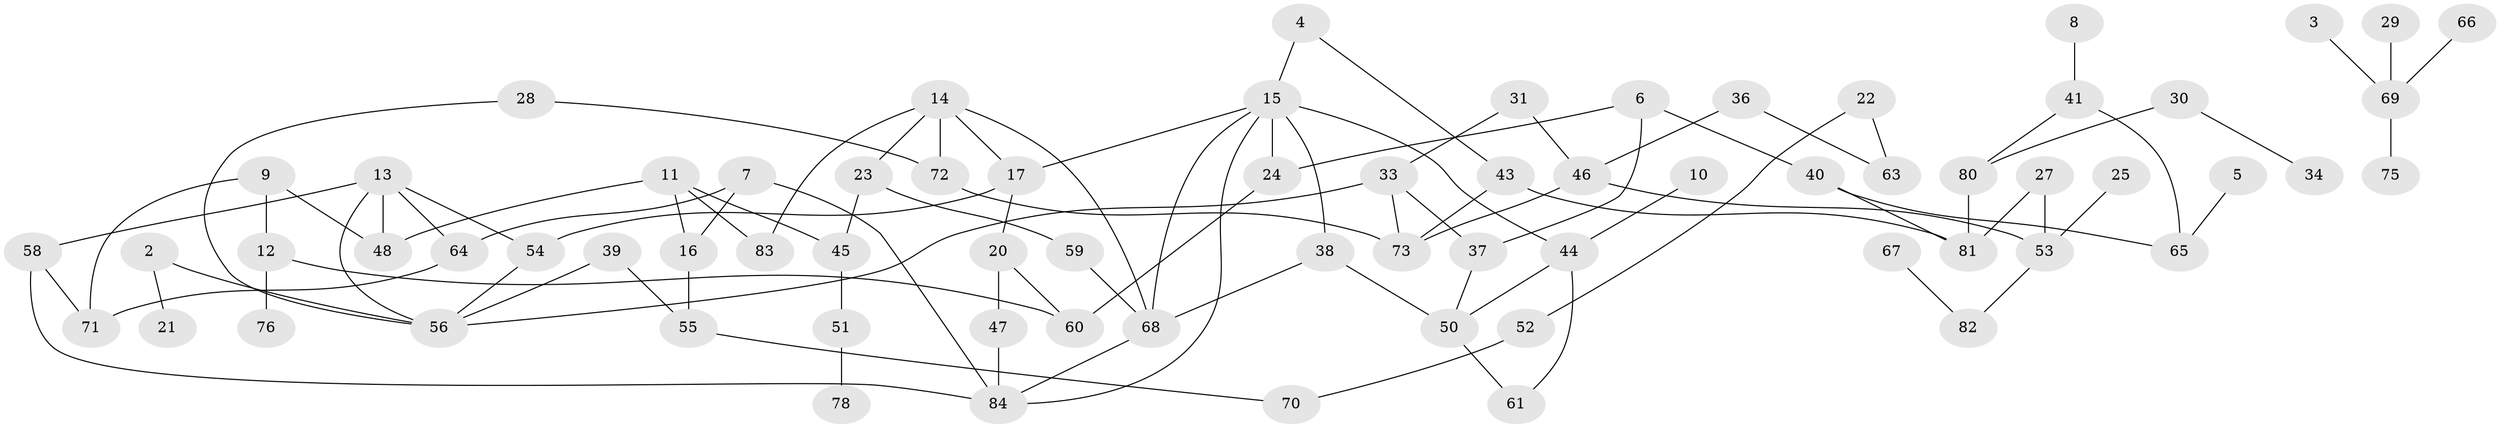 // original degree distribution, {1: 0.2689075630252101, 3: 0.226890756302521, 0: 0.10084033613445378, 2: 0.20168067226890757, 6: 0.01680672268907563, 4: 0.15966386554621848, 5: 0.025210084033613446}
// Generated by graph-tools (version 1.1) at 2025/35/03/04/25 23:35:46]
// undirected, 71 vertices, 97 edges
graph export_dot {
  node [color=gray90,style=filled];
  2;
  3;
  4;
  5;
  6;
  7;
  8;
  9;
  10;
  11;
  12;
  13;
  14;
  15;
  16;
  17;
  20;
  21;
  22;
  23;
  24;
  25;
  27;
  28;
  29;
  30;
  31;
  33;
  34;
  36;
  37;
  38;
  39;
  40;
  41;
  43;
  44;
  45;
  46;
  47;
  48;
  50;
  51;
  52;
  53;
  54;
  55;
  56;
  58;
  59;
  60;
  61;
  63;
  64;
  65;
  66;
  67;
  68;
  69;
  70;
  71;
  72;
  73;
  75;
  76;
  78;
  80;
  81;
  82;
  83;
  84;
  2 -- 21 [weight=1.0];
  2 -- 56 [weight=1.0];
  3 -- 69 [weight=1.0];
  4 -- 15 [weight=1.0];
  4 -- 43 [weight=1.0];
  5 -- 65 [weight=1.0];
  6 -- 24 [weight=1.0];
  6 -- 37 [weight=1.0];
  6 -- 40 [weight=1.0];
  7 -- 16 [weight=1.0];
  7 -- 64 [weight=1.0];
  7 -- 84 [weight=1.0];
  8 -- 41 [weight=1.0];
  9 -- 12 [weight=1.0];
  9 -- 48 [weight=1.0];
  9 -- 71 [weight=1.0];
  10 -- 44 [weight=1.0];
  11 -- 16 [weight=1.0];
  11 -- 45 [weight=1.0];
  11 -- 48 [weight=1.0];
  11 -- 83 [weight=1.0];
  12 -- 60 [weight=1.0];
  12 -- 76 [weight=1.0];
  13 -- 48 [weight=1.0];
  13 -- 54 [weight=1.0];
  13 -- 56 [weight=1.0];
  13 -- 58 [weight=1.0];
  13 -- 64 [weight=1.0];
  14 -- 17 [weight=1.0];
  14 -- 23 [weight=1.0];
  14 -- 68 [weight=1.0];
  14 -- 72 [weight=1.0];
  14 -- 83 [weight=1.0];
  15 -- 17 [weight=1.0];
  15 -- 24 [weight=1.0];
  15 -- 38 [weight=1.0];
  15 -- 44 [weight=1.0];
  15 -- 68 [weight=1.0];
  15 -- 84 [weight=1.0];
  16 -- 55 [weight=1.0];
  17 -- 20 [weight=1.0];
  17 -- 54 [weight=1.0];
  20 -- 47 [weight=1.0];
  20 -- 60 [weight=1.0];
  22 -- 52 [weight=1.0];
  22 -- 63 [weight=1.0];
  23 -- 45 [weight=1.0];
  23 -- 59 [weight=1.0];
  24 -- 60 [weight=1.0];
  25 -- 53 [weight=1.0];
  27 -- 53 [weight=1.0];
  27 -- 81 [weight=1.0];
  28 -- 56 [weight=1.0];
  28 -- 72 [weight=1.0];
  29 -- 69 [weight=1.0];
  30 -- 34 [weight=1.0];
  30 -- 80 [weight=1.0];
  31 -- 33 [weight=1.0];
  31 -- 46 [weight=1.0];
  33 -- 37 [weight=1.0];
  33 -- 56 [weight=1.0];
  33 -- 73 [weight=1.0];
  36 -- 46 [weight=1.0];
  36 -- 63 [weight=1.0];
  37 -- 50 [weight=1.0];
  38 -- 50 [weight=1.0];
  38 -- 68 [weight=1.0];
  39 -- 55 [weight=1.0];
  39 -- 56 [weight=1.0];
  40 -- 65 [weight=1.0];
  40 -- 81 [weight=1.0];
  41 -- 65 [weight=1.0];
  41 -- 80 [weight=1.0];
  43 -- 73 [weight=1.0];
  43 -- 81 [weight=1.0];
  44 -- 50 [weight=1.0];
  44 -- 61 [weight=1.0];
  45 -- 51 [weight=1.0];
  46 -- 53 [weight=1.0];
  46 -- 73 [weight=1.0];
  47 -- 84 [weight=1.0];
  50 -- 61 [weight=1.0];
  51 -- 78 [weight=1.0];
  52 -- 70 [weight=1.0];
  53 -- 82 [weight=1.0];
  54 -- 56 [weight=1.0];
  55 -- 70 [weight=1.0];
  58 -- 71 [weight=1.0];
  58 -- 84 [weight=1.0];
  59 -- 68 [weight=1.0];
  64 -- 71 [weight=1.0];
  66 -- 69 [weight=1.0];
  67 -- 82 [weight=1.0];
  68 -- 84 [weight=1.0];
  69 -- 75 [weight=1.0];
  72 -- 73 [weight=1.0];
  80 -- 81 [weight=1.0];
}
